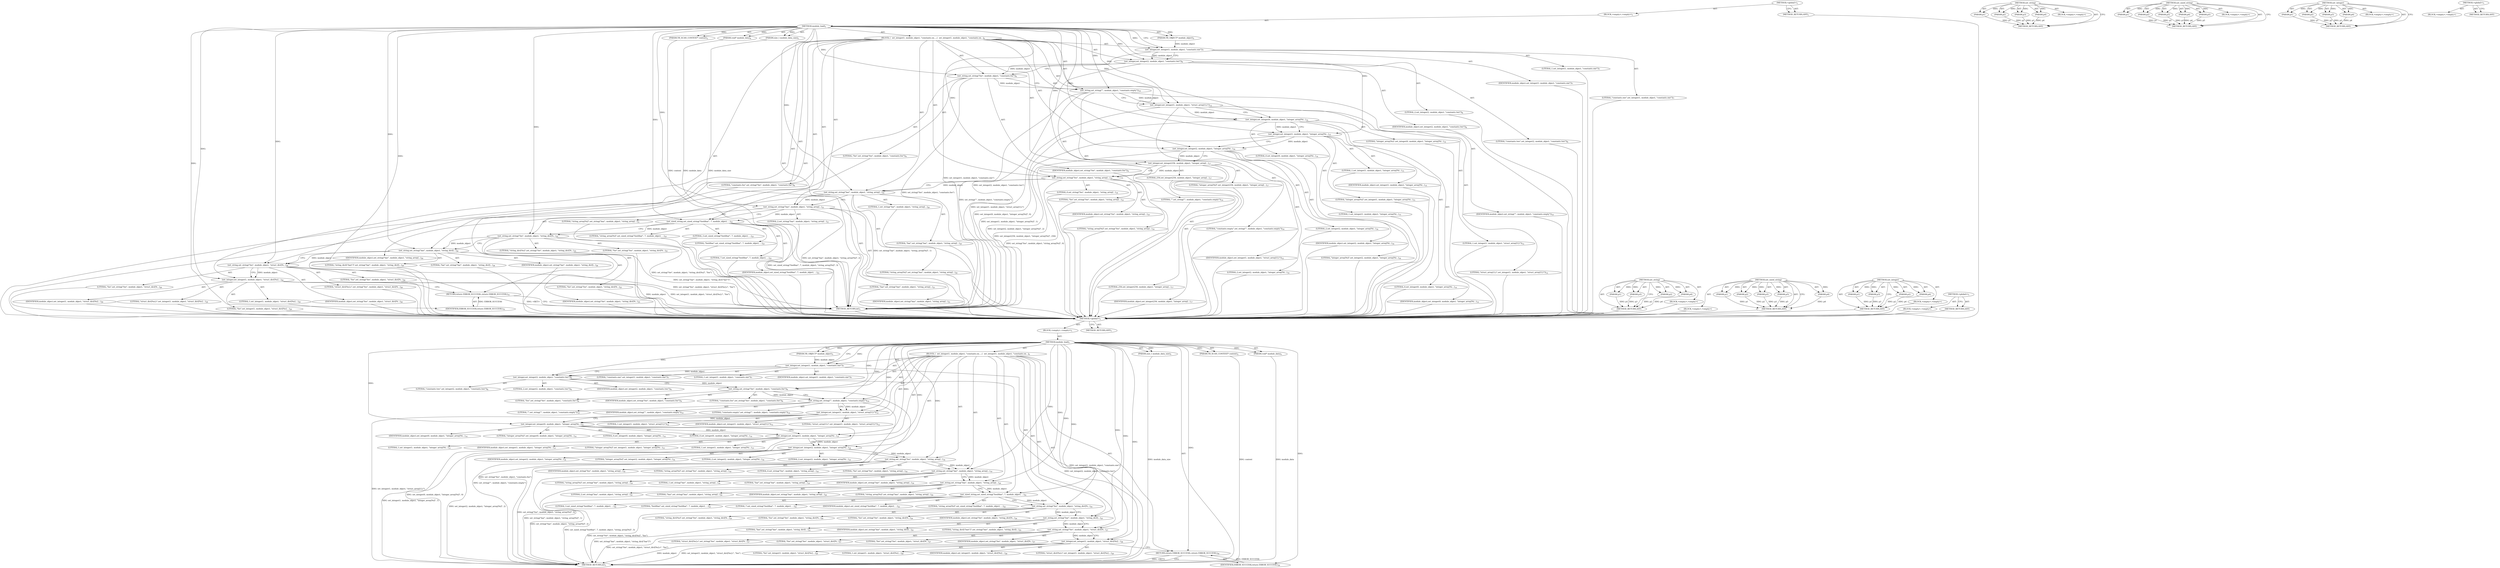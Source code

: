 digraph "&lt;global&gt;" {
vulnerable_6 [label=<(METHOD,&lt;global&gt;)<SUB>1</SUB>>];
vulnerable_7 [label=<(BLOCK,&lt;empty&gt;,&lt;empty&gt;)<SUB>1</SUB>>];
vulnerable_8 [label=<(METHOD,module_load)<SUB>1</SUB>>];
vulnerable_9 [label=<(PARAM,YR_SCAN_CONTEXT* context)<SUB>2</SUB>>];
vulnerable_10 [label=<(PARAM,YR_OBJECT* module_object)<SUB>3</SUB>>];
vulnerable_11 [label=<(PARAM,void* module_data)<SUB>4</SUB>>];
vulnerable_12 [label=<(PARAM,size_t module_data_size)<SUB>5</SUB>>];
vulnerable_13 [label=<(BLOCK,{
  set_integer(1, module_object, &quot;constants.on...,{
  set_integer(1, module_object, &quot;constants.on...)<SUB>6</SUB>>];
vulnerable_14 [label=<(set_integer,set_integer(1, module_object, &quot;constants.one&quot;))<SUB>7</SUB>>];
vulnerable_15 [label=<(LITERAL,1,set_integer(1, module_object, &quot;constants.one&quot;))<SUB>7</SUB>>];
vulnerable_16 [label=<(IDENTIFIER,module_object,set_integer(1, module_object, &quot;constants.one&quot;))<SUB>7</SUB>>];
vulnerable_17 [label=<(LITERAL,&quot;constants.one&quot;,set_integer(1, module_object, &quot;constants.one&quot;))<SUB>7</SUB>>];
vulnerable_18 [label=<(set_integer,set_integer(2, module_object, &quot;constants.two&quot;))<SUB>8</SUB>>];
vulnerable_19 [label=<(LITERAL,2,set_integer(2, module_object, &quot;constants.two&quot;))<SUB>8</SUB>>];
vulnerable_20 [label=<(IDENTIFIER,module_object,set_integer(2, module_object, &quot;constants.two&quot;))<SUB>8</SUB>>];
vulnerable_21 [label=<(LITERAL,&quot;constants.two&quot;,set_integer(2, module_object, &quot;constants.two&quot;))<SUB>8</SUB>>];
vulnerable_22 [label=<(set_string,set_string(&quot;foo&quot;, module_object, &quot;constants.foo&quot;))<SUB>9</SUB>>];
vulnerable_23 [label=<(LITERAL,&quot;foo&quot;,set_string(&quot;foo&quot;, module_object, &quot;constants.foo&quot;))<SUB>9</SUB>>];
vulnerable_24 [label=<(IDENTIFIER,module_object,set_string(&quot;foo&quot;, module_object, &quot;constants.foo&quot;))<SUB>9</SUB>>];
vulnerable_25 [label=<(LITERAL,&quot;constants.foo&quot;,set_string(&quot;foo&quot;, module_object, &quot;constants.foo&quot;))<SUB>9</SUB>>];
vulnerable_26 [label=<(set_string,set_string(&quot;&quot;, module_object, &quot;constants.empty&quot;))<SUB>10</SUB>>];
vulnerable_27 [label=<(LITERAL,&quot;&quot;,set_string(&quot;&quot;, module_object, &quot;constants.empty&quot;))<SUB>10</SUB>>];
vulnerable_28 [label=<(IDENTIFIER,module_object,set_string(&quot;&quot;, module_object, &quot;constants.empty&quot;))<SUB>10</SUB>>];
vulnerable_29 [label=<(LITERAL,&quot;constants.empty&quot;,set_string(&quot;&quot;, module_object, &quot;constants.empty&quot;))<SUB>10</SUB>>];
vulnerable_30 [label=<(set_integer,set_integer(1, module_object, &quot;struct_array[1].i&quot;))<SUB>12</SUB>>];
vulnerable_31 [label=<(LITERAL,1,set_integer(1, module_object, &quot;struct_array[1].i&quot;))<SUB>12</SUB>>];
vulnerable_32 [label=<(IDENTIFIER,module_object,set_integer(1, module_object, &quot;struct_array[1].i&quot;))<SUB>12</SUB>>];
vulnerable_33 [label=<(LITERAL,&quot;struct_array[1].i&quot;,set_integer(1, module_object, &quot;struct_array[1].i&quot;))<SUB>12</SUB>>];
vulnerable_34 [label=<(set_integer,set_integer(0, module_object, &quot;integer_array[%i...)<SUB>14</SUB>>];
vulnerable_35 [label=<(LITERAL,0,set_integer(0, module_object, &quot;integer_array[%i...)<SUB>14</SUB>>];
vulnerable_36 [label=<(IDENTIFIER,module_object,set_integer(0, module_object, &quot;integer_array[%i...)<SUB>14</SUB>>];
vulnerable_37 [label=<(LITERAL,&quot;integer_array[%i]&quot;,set_integer(0, module_object, &quot;integer_array[%i...)<SUB>14</SUB>>];
vulnerable_38 [label=<(LITERAL,0,set_integer(0, module_object, &quot;integer_array[%i...)<SUB>14</SUB>>];
vulnerable_39 [label=<(set_integer,set_integer(1, module_object, &quot;integer_array[%i...)<SUB>15</SUB>>];
vulnerable_40 [label=<(LITERAL,1,set_integer(1, module_object, &quot;integer_array[%i...)<SUB>15</SUB>>];
vulnerable_41 [label=<(IDENTIFIER,module_object,set_integer(1, module_object, &quot;integer_array[%i...)<SUB>15</SUB>>];
vulnerable_42 [label=<(LITERAL,&quot;integer_array[%i]&quot;,set_integer(1, module_object, &quot;integer_array[%i...)<SUB>15</SUB>>];
vulnerable_43 [label=<(LITERAL,1,set_integer(1, module_object, &quot;integer_array[%i...)<SUB>15</SUB>>];
vulnerable_44 [label=<(set_integer,set_integer(2, module_object, &quot;integer_array[%i...)<SUB>16</SUB>>];
vulnerable_45 [label=<(LITERAL,2,set_integer(2, module_object, &quot;integer_array[%i...)<SUB>16</SUB>>];
vulnerable_46 [label=<(IDENTIFIER,module_object,set_integer(2, module_object, &quot;integer_array[%i...)<SUB>16</SUB>>];
vulnerable_47 [label=<(LITERAL,&quot;integer_array[%i]&quot;,set_integer(2, module_object, &quot;integer_array[%i...)<SUB>16</SUB>>];
vulnerable_48 [label=<(LITERAL,2,set_integer(2, module_object, &quot;integer_array[%i...)<SUB>16</SUB>>];
vulnerable_49 [label=<(set_string,set_string(&quot;foo&quot;, module_object, &quot;string_array[...)<SUB>18</SUB>>];
vulnerable_50 [label=<(LITERAL,&quot;foo&quot;,set_string(&quot;foo&quot;, module_object, &quot;string_array[...)<SUB>18</SUB>>];
vulnerable_51 [label=<(IDENTIFIER,module_object,set_string(&quot;foo&quot;, module_object, &quot;string_array[...)<SUB>18</SUB>>];
vulnerable_52 [label=<(LITERAL,&quot;string_array[%i]&quot;,set_string(&quot;foo&quot;, module_object, &quot;string_array[...)<SUB>18</SUB>>];
vulnerable_53 [label=<(LITERAL,0,set_string(&quot;foo&quot;, module_object, &quot;string_array[...)<SUB>18</SUB>>];
vulnerable_54 [label=<(set_string,set_string(&quot;bar&quot;, module_object, &quot;string_array[...)<SUB>19</SUB>>];
vulnerable_55 [label=<(LITERAL,&quot;bar&quot;,set_string(&quot;bar&quot;, module_object, &quot;string_array[...)<SUB>19</SUB>>];
vulnerable_56 [label=<(IDENTIFIER,module_object,set_string(&quot;bar&quot;, module_object, &quot;string_array[...)<SUB>19</SUB>>];
vulnerable_57 [label=<(LITERAL,&quot;string_array[%i]&quot;,set_string(&quot;bar&quot;, module_object, &quot;string_array[...)<SUB>19</SUB>>];
vulnerable_58 [label=<(LITERAL,1,set_string(&quot;bar&quot;, module_object, &quot;string_array[...)<SUB>19</SUB>>];
vulnerable_59 [label=<(set_string,set_string(&quot;baz&quot;, module_object, &quot;string_array[...)<SUB>20</SUB>>];
vulnerable_60 [label=<(LITERAL,&quot;baz&quot;,set_string(&quot;baz&quot;, module_object, &quot;string_array[...)<SUB>20</SUB>>];
vulnerable_61 [label=<(IDENTIFIER,module_object,set_string(&quot;baz&quot;, module_object, &quot;string_array[...)<SUB>20</SUB>>];
vulnerable_62 [label=<(LITERAL,&quot;string_array[%i]&quot;,set_string(&quot;baz&quot;, module_object, &quot;string_array[...)<SUB>20</SUB>>];
vulnerable_63 [label=<(LITERAL,2,set_string(&quot;baz&quot;, module_object, &quot;string_array[...)<SUB>20</SUB>>];
vulnerable_64 [label=<(set_sized_string,set_sized_string(&quot;foo\0bar&quot;, 7, module_object, ...)<SUB>22</SUB>>];
vulnerable_65 [label=<(LITERAL,&quot;foo\0bar&quot;,set_sized_string(&quot;foo\0bar&quot;, 7, module_object, ...)<SUB>22</SUB>>];
vulnerable_66 [label=<(LITERAL,7,set_sized_string(&quot;foo\0bar&quot;, 7, module_object, ...)<SUB>22</SUB>>];
vulnerable_67 [label=<(IDENTIFIER,module_object,set_sized_string(&quot;foo\0bar&quot;, 7, module_object, ...)<SUB>22</SUB>>];
vulnerable_68 [label=<(LITERAL,&quot;string_array[%i]&quot;,set_sized_string(&quot;foo\0bar&quot;, 7, module_object, ...)<SUB>22</SUB>>];
vulnerable_69 [label=<(LITERAL,3,set_sized_string(&quot;foo\0bar&quot;, 7, module_object, ...)<SUB>22</SUB>>];
vulnerable_70 [label=<(set_string,set_string(&quot;foo&quot;, module_object, &quot;string_dict[%...)<SUB>24</SUB>>];
vulnerable_71 [label=<(LITERAL,&quot;foo&quot;,set_string(&quot;foo&quot;, module_object, &quot;string_dict[%...)<SUB>24</SUB>>];
vulnerable_72 [label=<(IDENTIFIER,module_object,set_string(&quot;foo&quot;, module_object, &quot;string_dict[%...)<SUB>24</SUB>>];
vulnerable_73 [label=<(LITERAL,&quot;string_dict[%s]&quot;,set_string(&quot;foo&quot;, module_object, &quot;string_dict[%...)<SUB>24</SUB>>];
vulnerable_74 [label=<(LITERAL,&quot;foo&quot;,set_string(&quot;foo&quot;, module_object, &quot;string_dict[%...)<SUB>24</SUB>>];
vulnerable_75 [label=<(set_string,set_string(&quot;bar&quot;, module_object, &quot;string_dict[\...)<SUB>25</SUB>>];
vulnerable_76 [label=<(LITERAL,&quot;bar&quot;,set_string(&quot;bar&quot;, module_object, &quot;string_dict[\...)<SUB>25</SUB>>];
vulnerable_77 [label=<(IDENTIFIER,module_object,set_string(&quot;bar&quot;, module_object, &quot;string_dict[\...)<SUB>25</SUB>>];
vulnerable_78 [label=<(LITERAL,&quot;string_dict[\&quot;bar\&quot;]&quot;,set_string(&quot;bar&quot;, module_object, &quot;string_dict[\...)<SUB>25</SUB>>];
vulnerable_79 [label=<(set_string,set_string(&quot;foo&quot;, module_object, &quot;struct_dict[%...)<SUB>27</SUB>>];
vulnerable_80 [label=<(LITERAL,&quot;foo&quot;,set_string(&quot;foo&quot;, module_object, &quot;struct_dict[%...)<SUB>27</SUB>>];
vulnerable_81 [label=<(IDENTIFIER,module_object,set_string(&quot;foo&quot;, module_object, &quot;struct_dict[%...)<SUB>27</SUB>>];
vulnerable_82 [label=<(LITERAL,&quot;struct_dict[%s].s&quot;,set_string(&quot;foo&quot;, module_object, &quot;struct_dict[%...)<SUB>27</SUB>>];
vulnerable_83 [label=<(LITERAL,&quot;foo&quot;,set_string(&quot;foo&quot;, module_object, &quot;struct_dict[%...)<SUB>27</SUB>>];
vulnerable_84 [label=<(set_integer,set_integer(1, module_object, &quot;struct_dict[%s]....)<SUB>28</SUB>>];
vulnerable_85 [label=<(LITERAL,1,set_integer(1, module_object, &quot;struct_dict[%s]....)<SUB>28</SUB>>];
vulnerable_86 [label=<(IDENTIFIER,module_object,set_integer(1, module_object, &quot;struct_dict[%s]....)<SUB>28</SUB>>];
vulnerable_87 [label=<(LITERAL,&quot;struct_dict[%s].i&quot;,set_integer(1, module_object, &quot;struct_dict[%s]....)<SUB>28</SUB>>];
vulnerable_88 [label=<(LITERAL,&quot;foo&quot;,set_integer(1, module_object, &quot;struct_dict[%s]....)<SUB>28</SUB>>];
vulnerable_89 [label=<(RETURN,return ERROR_SUCCESS;,return ERROR_SUCCESS;)<SUB>30</SUB>>];
vulnerable_90 [label=<(IDENTIFIER,ERROR_SUCCESS,return ERROR_SUCCESS;)<SUB>30</SUB>>];
vulnerable_91 [label=<(METHOD_RETURN,int)<SUB>1</SUB>>];
vulnerable_93 [label=<(METHOD_RETURN,ANY)<SUB>1</SUB>>];
vulnerable_139 [label=<(METHOD,set_string)>];
vulnerable_140 [label=<(PARAM,p1)>];
vulnerable_141 [label=<(PARAM,p2)>];
vulnerable_142 [label=<(PARAM,p3)>];
vulnerable_143 [label=<(PARAM,p4)>];
vulnerable_144 [label=<(BLOCK,&lt;empty&gt;,&lt;empty&gt;)>];
vulnerable_145 [label=<(METHOD_RETURN,ANY)>];
vulnerable_146 [label=<(METHOD,set_sized_string)>];
vulnerable_147 [label=<(PARAM,p1)>];
vulnerable_148 [label=<(PARAM,p2)>];
vulnerable_149 [label=<(PARAM,p3)>];
vulnerable_150 [label=<(PARAM,p4)>];
vulnerable_151 [label=<(PARAM,p5)>];
vulnerable_152 [label=<(BLOCK,&lt;empty&gt;,&lt;empty&gt;)>];
vulnerable_153 [label=<(METHOD_RETURN,ANY)>];
vulnerable_132 [label=<(METHOD,set_integer)>];
vulnerable_133 [label=<(PARAM,p1)>];
vulnerable_134 [label=<(PARAM,p2)>];
vulnerable_135 [label=<(PARAM,p3)>];
vulnerable_136 [label=<(PARAM,p4)>];
vulnerable_137 [label=<(BLOCK,&lt;empty&gt;,&lt;empty&gt;)>];
vulnerable_138 [label=<(METHOD_RETURN,ANY)>];
vulnerable_126 [label=<(METHOD,&lt;global&gt;)<SUB>1</SUB>>];
vulnerable_127 [label=<(BLOCK,&lt;empty&gt;,&lt;empty&gt;)>];
vulnerable_128 [label=<(METHOD_RETURN,ANY)>];
fixed_6 [label=<(METHOD,&lt;global&gt;)<SUB>1</SUB>>];
fixed_7 [label=<(BLOCK,&lt;empty&gt;,&lt;empty&gt;)<SUB>1</SUB>>];
fixed_8 [label=<(METHOD,module_load)<SUB>1</SUB>>];
fixed_9 [label=<(PARAM,YR_SCAN_CONTEXT* context)<SUB>2</SUB>>];
fixed_10 [label=<(PARAM,YR_OBJECT* module_object)<SUB>3</SUB>>];
fixed_11 [label=<(PARAM,void* module_data)<SUB>4</SUB>>];
fixed_12 [label=<(PARAM,size_t module_data_size)<SUB>5</SUB>>];
fixed_13 [label=<(BLOCK,{
  set_integer(1, module_object, &quot;constants.on...,{
  set_integer(1, module_object, &quot;constants.on...)<SUB>6</SUB>>];
fixed_14 [label=<(set_integer,set_integer(1, module_object, &quot;constants.one&quot;))<SUB>7</SUB>>];
fixed_15 [label=<(LITERAL,1,set_integer(1, module_object, &quot;constants.one&quot;))<SUB>7</SUB>>];
fixed_16 [label=<(IDENTIFIER,module_object,set_integer(1, module_object, &quot;constants.one&quot;))<SUB>7</SUB>>];
fixed_17 [label=<(LITERAL,&quot;constants.one&quot;,set_integer(1, module_object, &quot;constants.one&quot;))<SUB>7</SUB>>];
fixed_18 [label=<(set_integer,set_integer(2, module_object, &quot;constants.two&quot;))<SUB>8</SUB>>];
fixed_19 [label=<(LITERAL,2,set_integer(2, module_object, &quot;constants.two&quot;))<SUB>8</SUB>>];
fixed_20 [label=<(IDENTIFIER,module_object,set_integer(2, module_object, &quot;constants.two&quot;))<SUB>8</SUB>>];
fixed_21 [label=<(LITERAL,&quot;constants.two&quot;,set_integer(2, module_object, &quot;constants.two&quot;))<SUB>8</SUB>>];
fixed_22 [label=<(set_string,set_string(&quot;foo&quot;, module_object, &quot;constants.foo&quot;))<SUB>9</SUB>>];
fixed_23 [label=<(LITERAL,&quot;foo&quot;,set_string(&quot;foo&quot;, module_object, &quot;constants.foo&quot;))<SUB>9</SUB>>];
fixed_24 [label=<(IDENTIFIER,module_object,set_string(&quot;foo&quot;, module_object, &quot;constants.foo&quot;))<SUB>9</SUB>>];
fixed_25 [label=<(LITERAL,&quot;constants.foo&quot;,set_string(&quot;foo&quot;, module_object, &quot;constants.foo&quot;))<SUB>9</SUB>>];
fixed_26 [label=<(set_string,set_string(&quot;&quot;, module_object, &quot;constants.empty&quot;))<SUB>10</SUB>>];
fixed_27 [label=<(LITERAL,&quot;&quot;,set_string(&quot;&quot;, module_object, &quot;constants.empty&quot;))<SUB>10</SUB>>];
fixed_28 [label=<(IDENTIFIER,module_object,set_string(&quot;&quot;, module_object, &quot;constants.empty&quot;))<SUB>10</SUB>>];
fixed_29 [label=<(LITERAL,&quot;constants.empty&quot;,set_string(&quot;&quot;, module_object, &quot;constants.empty&quot;))<SUB>10</SUB>>];
fixed_30 [label=<(set_integer,set_integer(1, module_object, &quot;struct_array[1].i&quot;))<SUB>12</SUB>>];
fixed_31 [label=<(LITERAL,1,set_integer(1, module_object, &quot;struct_array[1].i&quot;))<SUB>12</SUB>>];
fixed_32 [label=<(IDENTIFIER,module_object,set_integer(1, module_object, &quot;struct_array[1].i&quot;))<SUB>12</SUB>>];
fixed_33 [label=<(LITERAL,&quot;struct_array[1].i&quot;,set_integer(1, module_object, &quot;struct_array[1].i&quot;))<SUB>12</SUB>>];
fixed_34 [label=<(set_integer,set_integer(0, module_object, &quot;integer_array[%i...)<SUB>14</SUB>>];
fixed_35 [label=<(LITERAL,0,set_integer(0, module_object, &quot;integer_array[%i...)<SUB>14</SUB>>];
fixed_36 [label=<(IDENTIFIER,module_object,set_integer(0, module_object, &quot;integer_array[%i...)<SUB>14</SUB>>];
fixed_37 [label=<(LITERAL,&quot;integer_array[%i]&quot;,set_integer(0, module_object, &quot;integer_array[%i...)<SUB>14</SUB>>];
fixed_38 [label=<(LITERAL,0,set_integer(0, module_object, &quot;integer_array[%i...)<SUB>14</SUB>>];
fixed_39 [label=<(set_integer,set_integer(1, module_object, &quot;integer_array[%i...)<SUB>15</SUB>>];
fixed_40 [label=<(LITERAL,1,set_integer(1, module_object, &quot;integer_array[%i...)<SUB>15</SUB>>];
fixed_41 [label=<(IDENTIFIER,module_object,set_integer(1, module_object, &quot;integer_array[%i...)<SUB>15</SUB>>];
fixed_42 [label=<(LITERAL,&quot;integer_array[%i]&quot;,set_integer(1, module_object, &quot;integer_array[%i...)<SUB>15</SUB>>];
fixed_43 [label=<(LITERAL,1,set_integer(1, module_object, &quot;integer_array[%i...)<SUB>15</SUB>>];
fixed_44 [label=<(set_integer,set_integer(2, module_object, &quot;integer_array[%i...)<SUB>16</SUB>>];
fixed_45 [label=<(LITERAL,2,set_integer(2, module_object, &quot;integer_array[%i...)<SUB>16</SUB>>];
fixed_46 [label=<(IDENTIFIER,module_object,set_integer(2, module_object, &quot;integer_array[%i...)<SUB>16</SUB>>];
fixed_47 [label=<(LITERAL,&quot;integer_array[%i]&quot;,set_integer(2, module_object, &quot;integer_array[%i...)<SUB>16</SUB>>];
fixed_48 [label=<(LITERAL,2,set_integer(2, module_object, &quot;integer_array[%i...)<SUB>16</SUB>>];
fixed_49 [label=<(set_integer,set_integer(256, module_object, &quot;integer_array[...)<SUB>17</SUB>>];
fixed_50 [label=<(LITERAL,256,set_integer(256, module_object, &quot;integer_array[...)<SUB>17</SUB>>];
fixed_51 [label=<(IDENTIFIER,module_object,set_integer(256, module_object, &quot;integer_array[...)<SUB>17</SUB>>];
fixed_52 [label=<(LITERAL,&quot;integer_array[%i]&quot;,set_integer(256, module_object, &quot;integer_array[...)<SUB>17</SUB>>];
fixed_53 [label=<(LITERAL,256,set_integer(256, module_object, &quot;integer_array[...)<SUB>17</SUB>>];
fixed_54 [label=<(set_string,set_string(&quot;foo&quot;, module_object, &quot;string_array[...)<SUB>19</SUB>>];
fixed_55 [label=<(LITERAL,&quot;foo&quot;,set_string(&quot;foo&quot;, module_object, &quot;string_array[...)<SUB>19</SUB>>];
fixed_56 [label=<(IDENTIFIER,module_object,set_string(&quot;foo&quot;, module_object, &quot;string_array[...)<SUB>19</SUB>>];
fixed_57 [label=<(LITERAL,&quot;string_array[%i]&quot;,set_string(&quot;foo&quot;, module_object, &quot;string_array[...)<SUB>19</SUB>>];
fixed_58 [label=<(LITERAL,0,set_string(&quot;foo&quot;, module_object, &quot;string_array[...)<SUB>19</SUB>>];
fixed_59 [label=<(set_string,set_string(&quot;bar&quot;, module_object, &quot;string_array[...)<SUB>20</SUB>>];
fixed_60 [label=<(LITERAL,&quot;bar&quot;,set_string(&quot;bar&quot;, module_object, &quot;string_array[...)<SUB>20</SUB>>];
fixed_61 [label=<(IDENTIFIER,module_object,set_string(&quot;bar&quot;, module_object, &quot;string_array[...)<SUB>20</SUB>>];
fixed_62 [label=<(LITERAL,&quot;string_array[%i]&quot;,set_string(&quot;bar&quot;, module_object, &quot;string_array[...)<SUB>20</SUB>>];
fixed_63 [label=<(LITERAL,1,set_string(&quot;bar&quot;, module_object, &quot;string_array[...)<SUB>20</SUB>>];
fixed_64 [label=<(set_string,set_string(&quot;baz&quot;, module_object, &quot;string_array[...)<SUB>21</SUB>>];
fixed_65 [label=<(LITERAL,&quot;baz&quot;,set_string(&quot;baz&quot;, module_object, &quot;string_array[...)<SUB>21</SUB>>];
fixed_66 [label=<(IDENTIFIER,module_object,set_string(&quot;baz&quot;, module_object, &quot;string_array[...)<SUB>21</SUB>>];
fixed_67 [label=<(LITERAL,&quot;string_array[%i]&quot;,set_string(&quot;baz&quot;, module_object, &quot;string_array[...)<SUB>21</SUB>>];
fixed_68 [label=<(LITERAL,2,set_string(&quot;baz&quot;, module_object, &quot;string_array[...)<SUB>21</SUB>>];
fixed_69 [label=<(set_sized_string,set_sized_string(&quot;foo\0bar&quot;, 7, module_object, ...)<SUB>23</SUB>>];
fixed_70 [label=<(LITERAL,&quot;foo\0bar&quot;,set_sized_string(&quot;foo\0bar&quot;, 7, module_object, ...)<SUB>23</SUB>>];
fixed_71 [label=<(LITERAL,7,set_sized_string(&quot;foo\0bar&quot;, 7, module_object, ...)<SUB>23</SUB>>];
fixed_72 [label=<(IDENTIFIER,module_object,set_sized_string(&quot;foo\0bar&quot;, 7, module_object, ...)<SUB>23</SUB>>];
fixed_73 [label=<(LITERAL,&quot;string_array[%i]&quot;,set_sized_string(&quot;foo\0bar&quot;, 7, module_object, ...)<SUB>23</SUB>>];
fixed_74 [label=<(LITERAL,3,set_sized_string(&quot;foo\0bar&quot;, 7, module_object, ...)<SUB>23</SUB>>];
fixed_75 [label=<(set_string,set_string(&quot;foo&quot;, module_object, &quot;string_dict[%...)<SUB>25</SUB>>];
fixed_76 [label=<(LITERAL,&quot;foo&quot;,set_string(&quot;foo&quot;, module_object, &quot;string_dict[%...)<SUB>25</SUB>>];
fixed_77 [label=<(IDENTIFIER,module_object,set_string(&quot;foo&quot;, module_object, &quot;string_dict[%...)<SUB>25</SUB>>];
fixed_78 [label=<(LITERAL,&quot;string_dict[%s]&quot;,set_string(&quot;foo&quot;, module_object, &quot;string_dict[%...)<SUB>25</SUB>>];
fixed_79 [label=<(LITERAL,&quot;foo&quot;,set_string(&quot;foo&quot;, module_object, &quot;string_dict[%...)<SUB>25</SUB>>];
fixed_80 [label=<(set_string,set_string(&quot;bar&quot;, module_object, &quot;string_dict[\...)<SUB>26</SUB>>];
fixed_81 [label=<(LITERAL,&quot;bar&quot;,set_string(&quot;bar&quot;, module_object, &quot;string_dict[\...)<SUB>26</SUB>>];
fixed_82 [label=<(IDENTIFIER,module_object,set_string(&quot;bar&quot;, module_object, &quot;string_dict[\...)<SUB>26</SUB>>];
fixed_83 [label=<(LITERAL,&quot;string_dict[\&quot;bar\&quot;]&quot;,set_string(&quot;bar&quot;, module_object, &quot;string_dict[\...)<SUB>26</SUB>>];
fixed_84 [label=<(set_string,set_string(&quot;foo&quot;, module_object, &quot;struct_dict[%...)<SUB>28</SUB>>];
fixed_85 [label=<(LITERAL,&quot;foo&quot;,set_string(&quot;foo&quot;, module_object, &quot;struct_dict[%...)<SUB>28</SUB>>];
fixed_86 [label=<(IDENTIFIER,module_object,set_string(&quot;foo&quot;, module_object, &quot;struct_dict[%...)<SUB>28</SUB>>];
fixed_87 [label=<(LITERAL,&quot;struct_dict[%s].s&quot;,set_string(&quot;foo&quot;, module_object, &quot;struct_dict[%...)<SUB>28</SUB>>];
fixed_88 [label=<(LITERAL,&quot;foo&quot;,set_string(&quot;foo&quot;, module_object, &quot;struct_dict[%...)<SUB>28</SUB>>];
fixed_89 [label=<(set_integer,set_integer(1, module_object, &quot;struct_dict[%s]....)<SUB>29</SUB>>];
fixed_90 [label=<(LITERAL,1,set_integer(1, module_object, &quot;struct_dict[%s]....)<SUB>29</SUB>>];
fixed_91 [label=<(IDENTIFIER,module_object,set_integer(1, module_object, &quot;struct_dict[%s]....)<SUB>29</SUB>>];
fixed_92 [label=<(LITERAL,&quot;struct_dict[%s].i&quot;,set_integer(1, module_object, &quot;struct_dict[%s]....)<SUB>29</SUB>>];
fixed_93 [label=<(LITERAL,&quot;foo&quot;,set_integer(1, module_object, &quot;struct_dict[%s]....)<SUB>29</SUB>>];
fixed_94 [label=<(RETURN,return ERROR_SUCCESS;,return ERROR_SUCCESS;)<SUB>31</SUB>>];
fixed_95 [label=<(IDENTIFIER,ERROR_SUCCESS,return ERROR_SUCCESS;)<SUB>31</SUB>>];
fixed_96 [label=<(METHOD_RETURN,int)<SUB>1</SUB>>];
fixed_98 [label=<(METHOD_RETURN,ANY)<SUB>1</SUB>>];
fixed_144 [label=<(METHOD,set_string)>];
fixed_145 [label=<(PARAM,p1)>];
fixed_146 [label=<(PARAM,p2)>];
fixed_147 [label=<(PARAM,p3)>];
fixed_148 [label=<(PARAM,p4)>];
fixed_149 [label=<(BLOCK,&lt;empty&gt;,&lt;empty&gt;)>];
fixed_150 [label=<(METHOD_RETURN,ANY)>];
fixed_151 [label=<(METHOD,set_sized_string)>];
fixed_152 [label=<(PARAM,p1)>];
fixed_153 [label=<(PARAM,p2)>];
fixed_154 [label=<(PARAM,p3)>];
fixed_155 [label=<(PARAM,p4)>];
fixed_156 [label=<(PARAM,p5)>];
fixed_157 [label=<(BLOCK,&lt;empty&gt;,&lt;empty&gt;)>];
fixed_158 [label=<(METHOD_RETURN,ANY)>];
fixed_137 [label=<(METHOD,set_integer)>];
fixed_138 [label=<(PARAM,p1)>];
fixed_139 [label=<(PARAM,p2)>];
fixed_140 [label=<(PARAM,p3)>];
fixed_141 [label=<(PARAM,p4)>];
fixed_142 [label=<(BLOCK,&lt;empty&gt;,&lt;empty&gt;)>];
fixed_143 [label=<(METHOD_RETURN,ANY)>];
fixed_131 [label=<(METHOD,&lt;global&gt;)<SUB>1</SUB>>];
fixed_132 [label=<(BLOCK,&lt;empty&gt;,&lt;empty&gt;)>];
fixed_133 [label=<(METHOD_RETURN,ANY)>];
vulnerable_6 -> vulnerable_7  [key=0, label="AST: "];
vulnerable_6 -> vulnerable_93  [key=0, label="AST: "];
vulnerable_6 -> vulnerable_93  [key=1, label="CFG: "];
vulnerable_7 -> vulnerable_8  [key=0, label="AST: "];
vulnerable_8 -> vulnerable_9  [key=0, label="AST: "];
vulnerable_8 -> vulnerable_9  [key=1, label="DDG: "];
vulnerable_8 -> vulnerable_10  [key=0, label="AST: "];
vulnerable_8 -> vulnerable_10  [key=1, label="DDG: "];
vulnerable_8 -> vulnerable_11  [key=0, label="AST: "];
vulnerable_8 -> vulnerable_11  [key=1, label="DDG: "];
vulnerable_8 -> vulnerable_12  [key=0, label="AST: "];
vulnerable_8 -> vulnerable_12  [key=1, label="DDG: "];
vulnerable_8 -> vulnerable_13  [key=0, label="AST: "];
vulnerable_8 -> vulnerable_91  [key=0, label="AST: "];
vulnerable_8 -> vulnerable_14  [key=0, label="CFG: "];
vulnerable_8 -> vulnerable_14  [key=1, label="DDG: "];
vulnerable_8 -> vulnerable_89  [key=0, label="DDG: "];
vulnerable_8 -> vulnerable_18  [key=0, label="DDG: "];
vulnerable_8 -> vulnerable_22  [key=0, label="DDG: "];
vulnerable_8 -> vulnerable_26  [key=0, label="DDG: "];
vulnerable_8 -> vulnerable_30  [key=0, label="DDG: "];
vulnerable_8 -> vulnerable_34  [key=0, label="DDG: "];
vulnerable_8 -> vulnerable_39  [key=0, label="DDG: "];
vulnerable_8 -> vulnerable_44  [key=0, label="DDG: "];
vulnerable_8 -> vulnerable_49  [key=0, label="DDG: "];
vulnerable_8 -> vulnerable_54  [key=0, label="DDG: "];
vulnerable_8 -> vulnerable_59  [key=0, label="DDG: "];
vulnerable_8 -> vulnerable_64  [key=0, label="DDG: "];
vulnerable_8 -> vulnerable_70  [key=0, label="DDG: "];
vulnerable_8 -> vulnerable_75  [key=0, label="DDG: "];
vulnerable_8 -> vulnerable_79  [key=0, label="DDG: "];
vulnerable_8 -> vulnerable_84  [key=0, label="DDG: "];
vulnerable_8 -> vulnerable_90  [key=0, label="DDG: "];
vulnerable_9 -> vulnerable_91  [key=0, label="DDG: context"];
vulnerable_10 -> vulnerable_14  [key=0, label="DDG: module_object"];
vulnerable_11 -> vulnerable_91  [key=0, label="DDG: module_data"];
vulnerable_12 -> vulnerable_91  [key=0, label="DDG: module_data_size"];
vulnerable_13 -> vulnerable_14  [key=0, label="AST: "];
vulnerable_13 -> vulnerable_18  [key=0, label="AST: "];
vulnerable_13 -> vulnerable_22  [key=0, label="AST: "];
vulnerable_13 -> vulnerable_26  [key=0, label="AST: "];
vulnerable_13 -> vulnerable_30  [key=0, label="AST: "];
vulnerable_13 -> vulnerable_34  [key=0, label="AST: "];
vulnerable_13 -> vulnerable_39  [key=0, label="AST: "];
vulnerable_13 -> vulnerable_44  [key=0, label="AST: "];
vulnerable_13 -> vulnerable_49  [key=0, label="AST: "];
vulnerable_13 -> vulnerable_54  [key=0, label="AST: "];
vulnerable_13 -> vulnerable_59  [key=0, label="AST: "];
vulnerable_13 -> vulnerable_64  [key=0, label="AST: "];
vulnerable_13 -> vulnerable_70  [key=0, label="AST: "];
vulnerable_13 -> vulnerable_75  [key=0, label="AST: "];
vulnerable_13 -> vulnerable_79  [key=0, label="AST: "];
vulnerable_13 -> vulnerable_84  [key=0, label="AST: "];
vulnerable_13 -> vulnerable_89  [key=0, label="AST: "];
vulnerable_14 -> vulnerable_15  [key=0, label="AST: "];
vulnerable_14 -> vulnerable_16  [key=0, label="AST: "];
vulnerable_14 -> vulnerable_17  [key=0, label="AST: "];
vulnerable_14 -> vulnerable_18  [key=0, label="CFG: "];
vulnerable_14 -> vulnerable_18  [key=1, label="DDG: module_object"];
vulnerable_14 -> vulnerable_91  [key=0, label="DDG: set_integer(1, module_object, &quot;constants.one&quot;)"];
vulnerable_18 -> vulnerable_19  [key=0, label="AST: "];
vulnerable_18 -> vulnerable_20  [key=0, label="AST: "];
vulnerable_18 -> vulnerable_21  [key=0, label="AST: "];
vulnerable_18 -> vulnerable_22  [key=0, label="CFG: "];
vulnerable_18 -> vulnerable_22  [key=1, label="DDG: module_object"];
vulnerable_18 -> vulnerable_91  [key=0, label="DDG: set_integer(2, module_object, &quot;constants.two&quot;)"];
vulnerable_22 -> vulnerable_23  [key=0, label="AST: "];
vulnerable_22 -> vulnerable_24  [key=0, label="AST: "];
vulnerable_22 -> vulnerable_25  [key=0, label="AST: "];
vulnerable_22 -> vulnerable_26  [key=0, label="CFG: "];
vulnerable_22 -> vulnerable_26  [key=1, label="DDG: module_object"];
vulnerable_22 -> vulnerable_91  [key=0, label="DDG: set_string(&quot;foo&quot;, module_object, &quot;constants.foo&quot;)"];
vulnerable_26 -> vulnerable_27  [key=0, label="AST: "];
vulnerable_26 -> vulnerable_28  [key=0, label="AST: "];
vulnerable_26 -> vulnerable_29  [key=0, label="AST: "];
vulnerable_26 -> vulnerable_30  [key=0, label="CFG: "];
vulnerable_26 -> vulnerable_30  [key=1, label="DDG: module_object"];
vulnerable_26 -> vulnerable_91  [key=0, label="DDG: set_string(&quot;&quot;, module_object, &quot;constants.empty&quot;)"];
vulnerable_30 -> vulnerable_31  [key=0, label="AST: "];
vulnerable_30 -> vulnerable_32  [key=0, label="AST: "];
vulnerable_30 -> vulnerable_33  [key=0, label="AST: "];
vulnerable_30 -> vulnerable_34  [key=0, label="CFG: "];
vulnerable_30 -> vulnerable_34  [key=1, label="DDG: module_object"];
vulnerable_30 -> vulnerable_91  [key=0, label="DDG: set_integer(1, module_object, &quot;struct_array[1].i&quot;)"];
vulnerable_34 -> vulnerable_35  [key=0, label="AST: "];
vulnerable_34 -> vulnerable_36  [key=0, label="AST: "];
vulnerable_34 -> vulnerable_37  [key=0, label="AST: "];
vulnerable_34 -> vulnerable_38  [key=0, label="AST: "];
vulnerable_34 -> vulnerable_39  [key=0, label="CFG: "];
vulnerable_34 -> vulnerable_39  [key=1, label="DDG: module_object"];
vulnerable_34 -> vulnerable_91  [key=0, label="DDG: set_integer(0, module_object, &quot;integer_array[%i]&quot;, 0)"];
vulnerable_39 -> vulnerable_40  [key=0, label="AST: "];
vulnerable_39 -> vulnerable_41  [key=0, label="AST: "];
vulnerable_39 -> vulnerable_42  [key=0, label="AST: "];
vulnerable_39 -> vulnerable_43  [key=0, label="AST: "];
vulnerable_39 -> vulnerable_44  [key=0, label="CFG: "];
vulnerable_39 -> vulnerable_44  [key=1, label="DDG: module_object"];
vulnerable_39 -> vulnerable_91  [key=0, label="DDG: set_integer(1, module_object, &quot;integer_array[%i]&quot;, 1)"];
vulnerable_44 -> vulnerable_45  [key=0, label="AST: "];
vulnerable_44 -> vulnerable_46  [key=0, label="AST: "];
vulnerable_44 -> vulnerable_47  [key=0, label="AST: "];
vulnerable_44 -> vulnerable_48  [key=0, label="AST: "];
vulnerable_44 -> vulnerable_49  [key=0, label="CFG: "];
vulnerable_44 -> vulnerable_49  [key=1, label="DDG: module_object"];
vulnerable_44 -> vulnerable_91  [key=0, label="DDG: set_integer(2, module_object, &quot;integer_array[%i]&quot;, 2)"];
vulnerable_49 -> vulnerable_50  [key=0, label="AST: "];
vulnerable_49 -> vulnerable_51  [key=0, label="AST: "];
vulnerable_49 -> vulnerable_52  [key=0, label="AST: "];
vulnerable_49 -> vulnerable_53  [key=0, label="AST: "];
vulnerable_49 -> vulnerable_54  [key=0, label="CFG: "];
vulnerable_49 -> vulnerable_54  [key=1, label="DDG: module_object"];
vulnerable_49 -> vulnerable_91  [key=0, label="DDG: set_string(&quot;foo&quot;, module_object, &quot;string_array[%i]&quot;, 0)"];
vulnerable_54 -> vulnerable_55  [key=0, label="AST: "];
vulnerable_54 -> vulnerable_56  [key=0, label="AST: "];
vulnerable_54 -> vulnerable_57  [key=0, label="AST: "];
vulnerable_54 -> vulnerable_58  [key=0, label="AST: "];
vulnerable_54 -> vulnerable_59  [key=0, label="CFG: "];
vulnerable_54 -> vulnerable_59  [key=1, label="DDG: module_object"];
vulnerable_54 -> vulnerable_91  [key=0, label="DDG: set_string(&quot;bar&quot;, module_object, &quot;string_array[%i]&quot;, 1)"];
vulnerable_59 -> vulnerable_60  [key=0, label="AST: "];
vulnerable_59 -> vulnerable_61  [key=0, label="AST: "];
vulnerable_59 -> vulnerable_62  [key=0, label="AST: "];
vulnerable_59 -> vulnerable_63  [key=0, label="AST: "];
vulnerable_59 -> vulnerable_64  [key=0, label="CFG: "];
vulnerable_59 -> vulnerable_64  [key=1, label="DDG: module_object"];
vulnerable_59 -> vulnerable_91  [key=0, label="DDG: set_string(&quot;baz&quot;, module_object, &quot;string_array[%i]&quot;, 2)"];
vulnerable_64 -> vulnerable_65  [key=0, label="AST: "];
vulnerable_64 -> vulnerable_66  [key=0, label="AST: "];
vulnerable_64 -> vulnerable_67  [key=0, label="AST: "];
vulnerable_64 -> vulnerable_68  [key=0, label="AST: "];
vulnerable_64 -> vulnerable_69  [key=0, label="AST: "];
vulnerable_64 -> vulnerable_70  [key=0, label="CFG: "];
vulnerable_64 -> vulnerable_70  [key=1, label="DDG: module_object"];
vulnerable_64 -> vulnerable_91  [key=0, label="DDG: set_sized_string(&quot;foo\0bar&quot;, 7, module_object, &quot;string_array[%i]&quot;, 3)"];
vulnerable_70 -> vulnerable_71  [key=0, label="AST: "];
vulnerable_70 -> vulnerable_72  [key=0, label="AST: "];
vulnerable_70 -> vulnerable_73  [key=0, label="AST: "];
vulnerable_70 -> vulnerable_74  [key=0, label="AST: "];
vulnerable_70 -> vulnerable_75  [key=0, label="CFG: "];
vulnerable_70 -> vulnerable_75  [key=1, label="DDG: module_object"];
vulnerable_70 -> vulnerable_91  [key=0, label="DDG: set_string(&quot;foo&quot;, module_object, &quot;string_dict[%s]&quot;, &quot;foo&quot;)"];
vulnerable_75 -> vulnerable_76  [key=0, label="AST: "];
vulnerable_75 -> vulnerable_77  [key=0, label="AST: "];
vulnerable_75 -> vulnerable_78  [key=0, label="AST: "];
vulnerable_75 -> vulnerable_79  [key=0, label="CFG: "];
vulnerable_75 -> vulnerable_79  [key=1, label="DDG: module_object"];
vulnerable_75 -> vulnerable_91  [key=0, label="DDG: set_string(&quot;bar&quot;, module_object, &quot;string_dict[\&quot;bar\&quot;]&quot;)"];
vulnerable_79 -> vulnerable_80  [key=0, label="AST: "];
vulnerable_79 -> vulnerable_81  [key=0, label="AST: "];
vulnerable_79 -> vulnerable_82  [key=0, label="AST: "];
vulnerable_79 -> vulnerable_83  [key=0, label="AST: "];
vulnerable_79 -> vulnerable_84  [key=0, label="CFG: "];
vulnerable_79 -> vulnerable_84  [key=1, label="DDG: module_object"];
vulnerable_79 -> vulnerable_91  [key=0, label="DDG: set_string(&quot;foo&quot;, module_object, &quot;struct_dict[%s].s&quot;, &quot;foo&quot;)"];
vulnerable_84 -> vulnerable_85  [key=0, label="AST: "];
vulnerable_84 -> vulnerable_86  [key=0, label="AST: "];
vulnerable_84 -> vulnerable_87  [key=0, label="AST: "];
vulnerable_84 -> vulnerable_88  [key=0, label="AST: "];
vulnerable_84 -> vulnerable_89  [key=0, label="CFG: "];
vulnerable_84 -> vulnerable_91  [key=0, label="DDG: module_object"];
vulnerable_84 -> vulnerable_91  [key=1, label="DDG: set_integer(1, module_object, &quot;struct_dict[%s].i&quot;, &quot;foo&quot;)"];
vulnerable_89 -> vulnerable_90  [key=0, label="AST: "];
vulnerable_89 -> vulnerable_91  [key=0, label="CFG: "];
vulnerable_89 -> vulnerable_91  [key=1, label="DDG: &lt;RET&gt;"];
vulnerable_90 -> vulnerable_89  [key=0, label="DDG: ERROR_SUCCESS"];
vulnerable_139 -> vulnerable_140  [key=0, label="AST: "];
vulnerable_139 -> vulnerable_140  [key=1, label="DDG: "];
vulnerable_139 -> vulnerable_144  [key=0, label="AST: "];
vulnerable_139 -> vulnerable_141  [key=0, label="AST: "];
vulnerable_139 -> vulnerable_141  [key=1, label="DDG: "];
vulnerable_139 -> vulnerable_145  [key=0, label="AST: "];
vulnerable_139 -> vulnerable_145  [key=1, label="CFG: "];
vulnerable_139 -> vulnerable_142  [key=0, label="AST: "];
vulnerable_139 -> vulnerable_142  [key=1, label="DDG: "];
vulnerable_139 -> vulnerable_143  [key=0, label="AST: "];
vulnerable_139 -> vulnerable_143  [key=1, label="DDG: "];
vulnerable_140 -> vulnerable_145  [key=0, label="DDG: p1"];
vulnerable_141 -> vulnerable_145  [key=0, label="DDG: p2"];
vulnerable_142 -> vulnerable_145  [key=0, label="DDG: p3"];
vulnerable_143 -> vulnerable_145  [key=0, label="DDG: p4"];
vulnerable_146 -> vulnerable_147  [key=0, label="AST: "];
vulnerable_146 -> vulnerable_147  [key=1, label="DDG: "];
vulnerable_146 -> vulnerable_152  [key=0, label="AST: "];
vulnerable_146 -> vulnerable_148  [key=0, label="AST: "];
vulnerable_146 -> vulnerable_148  [key=1, label="DDG: "];
vulnerable_146 -> vulnerable_153  [key=0, label="AST: "];
vulnerable_146 -> vulnerable_153  [key=1, label="CFG: "];
vulnerable_146 -> vulnerable_149  [key=0, label="AST: "];
vulnerable_146 -> vulnerable_149  [key=1, label="DDG: "];
vulnerable_146 -> vulnerable_150  [key=0, label="AST: "];
vulnerable_146 -> vulnerable_150  [key=1, label="DDG: "];
vulnerable_146 -> vulnerable_151  [key=0, label="AST: "];
vulnerable_146 -> vulnerable_151  [key=1, label="DDG: "];
vulnerable_147 -> vulnerable_153  [key=0, label="DDG: p1"];
vulnerable_148 -> vulnerable_153  [key=0, label="DDG: p2"];
vulnerable_149 -> vulnerable_153  [key=0, label="DDG: p3"];
vulnerable_150 -> vulnerable_153  [key=0, label="DDG: p4"];
vulnerable_151 -> vulnerable_153  [key=0, label="DDG: p5"];
vulnerable_132 -> vulnerable_133  [key=0, label="AST: "];
vulnerable_132 -> vulnerable_133  [key=1, label="DDG: "];
vulnerable_132 -> vulnerable_137  [key=0, label="AST: "];
vulnerable_132 -> vulnerable_134  [key=0, label="AST: "];
vulnerable_132 -> vulnerable_134  [key=1, label="DDG: "];
vulnerable_132 -> vulnerable_138  [key=0, label="AST: "];
vulnerable_132 -> vulnerable_138  [key=1, label="CFG: "];
vulnerable_132 -> vulnerable_135  [key=0, label="AST: "];
vulnerable_132 -> vulnerable_135  [key=1, label="DDG: "];
vulnerable_132 -> vulnerable_136  [key=0, label="AST: "];
vulnerable_132 -> vulnerable_136  [key=1, label="DDG: "];
vulnerable_133 -> vulnerable_138  [key=0, label="DDG: p1"];
vulnerable_134 -> vulnerable_138  [key=0, label="DDG: p2"];
vulnerable_135 -> vulnerable_138  [key=0, label="DDG: p3"];
vulnerable_136 -> vulnerable_138  [key=0, label="DDG: p4"];
vulnerable_126 -> vulnerable_127  [key=0, label="AST: "];
vulnerable_126 -> vulnerable_128  [key=0, label="AST: "];
vulnerable_126 -> vulnerable_128  [key=1, label="CFG: "];
fixed_6 -> fixed_7  [key=0, label="AST: "];
fixed_6 -> fixed_98  [key=0, label="AST: "];
fixed_6 -> fixed_98  [key=1, label="CFG: "];
fixed_7 -> fixed_8  [key=0, label="AST: "];
fixed_8 -> fixed_9  [key=0, label="AST: "];
fixed_8 -> fixed_9  [key=1, label="DDG: "];
fixed_8 -> fixed_10  [key=0, label="AST: "];
fixed_8 -> fixed_10  [key=1, label="DDG: "];
fixed_8 -> fixed_11  [key=0, label="AST: "];
fixed_8 -> fixed_11  [key=1, label="DDG: "];
fixed_8 -> fixed_12  [key=0, label="AST: "];
fixed_8 -> fixed_12  [key=1, label="DDG: "];
fixed_8 -> fixed_13  [key=0, label="AST: "];
fixed_8 -> fixed_96  [key=0, label="AST: "];
fixed_8 -> fixed_14  [key=0, label="CFG: "];
fixed_8 -> fixed_14  [key=1, label="DDG: "];
fixed_8 -> fixed_94  [key=0, label="DDG: "];
fixed_8 -> fixed_18  [key=0, label="DDG: "];
fixed_8 -> fixed_22  [key=0, label="DDG: "];
fixed_8 -> fixed_26  [key=0, label="DDG: "];
fixed_8 -> fixed_30  [key=0, label="DDG: "];
fixed_8 -> fixed_34  [key=0, label="DDG: "];
fixed_8 -> fixed_39  [key=0, label="DDG: "];
fixed_8 -> fixed_44  [key=0, label="DDG: "];
fixed_8 -> fixed_49  [key=0, label="DDG: "];
fixed_8 -> fixed_54  [key=0, label="DDG: "];
fixed_8 -> fixed_59  [key=0, label="DDG: "];
fixed_8 -> fixed_64  [key=0, label="DDG: "];
fixed_8 -> fixed_69  [key=0, label="DDG: "];
fixed_8 -> fixed_75  [key=0, label="DDG: "];
fixed_8 -> fixed_80  [key=0, label="DDG: "];
fixed_8 -> fixed_84  [key=0, label="DDG: "];
fixed_8 -> fixed_89  [key=0, label="DDG: "];
fixed_8 -> fixed_95  [key=0, label="DDG: "];
fixed_9 -> fixed_96  [key=0, label="DDG: context"];
fixed_10 -> fixed_14  [key=0, label="DDG: module_object"];
fixed_11 -> fixed_96  [key=0, label="DDG: module_data"];
fixed_12 -> fixed_96  [key=0, label="DDG: module_data_size"];
fixed_13 -> fixed_14  [key=0, label="AST: "];
fixed_13 -> fixed_18  [key=0, label="AST: "];
fixed_13 -> fixed_22  [key=0, label="AST: "];
fixed_13 -> fixed_26  [key=0, label="AST: "];
fixed_13 -> fixed_30  [key=0, label="AST: "];
fixed_13 -> fixed_34  [key=0, label="AST: "];
fixed_13 -> fixed_39  [key=0, label="AST: "];
fixed_13 -> fixed_44  [key=0, label="AST: "];
fixed_13 -> fixed_49  [key=0, label="AST: "];
fixed_13 -> fixed_54  [key=0, label="AST: "];
fixed_13 -> fixed_59  [key=0, label="AST: "];
fixed_13 -> fixed_64  [key=0, label="AST: "];
fixed_13 -> fixed_69  [key=0, label="AST: "];
fixed_13 -> fixed_75  [key=0, label="AST: "];
fixed_13 -> fixed_80  [key=0, label="AST: "];
fixed_13 -> fixed_84  [key=0, label="AST: "];
fixed_13 -> fixed_89  [key=0, label="AST: "];
fixed_13 -> fixed_94  [key=0, label="AST: "];
fixed_14 -> fixed_15  [key=0, label="AST: "];
fixed_14 -> fixed_16  [key=0, label="AST: "];
fixed_14 -> fixed_17  [key=0, label="AST: "];
fixed_14 -> fixed_18  [key=0, label="CFG: "];
fixed_14 -> fixed_18  [key=1, label="DDG: module_object"];
fixed_14 -> fixed_96  [key=0, label="DDG: set_integer(1, module_object, &quot;constants.one&quot;)"];
fixed_15 -> vulnerable_6  [key=0];
fixed_16 -> vulnerable_6  [key=0];
fixed_17 -> vulnerable_6  [key=0];
fixed_18 -> fixed_19  [key=0, label="AST: "];
fixed_18 -> fixed_20  [key=0, label="AST: "];
fixed_18 -> fixed_21  [key=0, label="AST: "];
fixed_18 -> fixed_22  [key=0, label="CFG: "];
fixed_18 -> fixed_22  [key=1, label="DDG: module_object"];
fixed_18 -> fixed_96  [key=0, label="DDG: set_integer(2, module_object, &quot;constants.two&quot;)"];
fixed_19 -> vulnerable_6  [key=0];
fixed_20 -> vulnerable_6  [key=0];
fixed_21 -> vulnerable_6  [key=0];
fixed_22 -> fixed_23  [key=0, label="AST: "];
fixed_22 -> fixed_24  [key=0, label="AST: "];
fixed_22 -> fixed_25  [key=0, label="AST: "];
fixed_22 -> fixed_26  [key=0, label="CFG: "];
fixed_22 -> fixed_26  [key=1, label="DDG: module_object"];
fixed_22 -> fixed_96  [key=0, label="DDG: set_string(&quot;foo&quot;, module_object, &quot;constants.foo&quot;)"];
fixed_23 -> vulnerable_6  [key=0];
fixed_24 -> vulnerable_6  [key=0];
fixed_25 -> vulnerable_6  [key=0];
fixed_26 -> fixed_27  [key=0, label="AST: "];
fixed_26 -> fixed_28  [key=0, label="AST: "];
fixed_26 -> fixed_29  [key=0, label="AST: "];
fixed_26 -> fixed_30  [key=0, label="CFG: "];
fixed_26 -> fixed_30  [key=1, label="DDG: module_object"];
fixed_26 -> fixed_96  [key=0, label="DDG: set_string(&quot;&quot;, module_object, &quot;constants.empty&quot;)"];
fixed_27 -> vulnerable_6  [key=0];
fixed_28 -> vulnerable_6  [key=0];
fixed_29 -> vulnerable_6  [key=0];
fixed_30 -> fixed_31  [key=0, label="AST: "];
fixed_30 -> fixed_32  [key=0, label="AST: "];
fixed_30 -> fixed_33  [key=0, label="AST: "];
fixed_30 -> fixed_34  [key=0, label="CFG: "];
fixed_30 -> fixed_34  [key=1, label="DDG: module_object"];
fixed_30 -> fixed_96  [key=0, label="DDG: set_integer(1, module_object, &quot;struct_array[1].i&quot;)"];
fixed_31 -> vulnerable_6  [key=0];
fixed_32 -> vulnerable_6  [key=0];
fixed_33 -> vulnerable_6  [key=0];
fixed_34 -> fixed_35  [key=0, label="AST: "];
fixed_34 -> fixed_36  [key=0, label="AST: "];
fixed_34 -> fixed_37  [key=0, label="AST: "];
fixed_34 -> fixed_38  [key=0, label="AST: "];
fixed_34 -> fixed_39  [key=0, label="CFG: "];
fixed_34 -> fixed_39  [key=1, label="DDG: module_object"];
fixed_34 -> fixed_96  [key=0, label="DDG: set_integer(0, module_object, &quot;integer_array[%i]&quot;, 0)"];
fixed_35 -> vulnerable_6  [key=0];
fixed_36 -> vulnerable_6  [key=0];
fixed_37 -> vulnerable_6  [key=0];
fixed_38 -> vulnerable_6  [key=0];
fixed_39 -> fixed_40  [key=0, label="AST: "];
fixed_39 -> fixed_41  [key=0, label="AST: "];
fixed_39 -> fixed_42  [key=0, label="AST: "];
fixed_39 -> fixed_43  [key=0, label="AST: "];
fixed_39 -> fixed_44  [key=0, label="CFG: "];
fixed_39 -> fixed_44  [key=1, label="DDG: module_object"];
fixed_39 -> fixed_96  [key=0, label="DDG: set_integer(1, module_object, &quot;integer_array[%i]&quot;, 1)"];
fixed_40 -> vulnerable_6  [key=0];
fixed_41 -> vulnerable_6  [key=0];
fixed_42 -> vulnerable_6  [key=0];
fixed_43 -> vulnerable_6  [key=0];
fixed_44 -> fixed_45  [key=0, label="AST: "];
fixed_44 -> fixed_46  [key=0, label="AST: "];
fixed_44 -> fixed_47  [key=0, label="AST: "];
fixed_44 -> fixed_48  [key=0, label="AST: "];
fixed_44 -> fixed_49  [key=0, label="CFG: "];
fixed_44 -> fixed_49  [key=1, label="DDG: module_object"];
fixed_44 -> fixed_96  [key=0, label="DDG: set_integer(2, module_object, &quot;integer_array[%i]&quot;, 2)"];
fixed_45 -> vulnerable_6  [key=0];
fixed_46 -> vulnerable_6  [key=0];
fixed_47 -> vulnerable_6  [key=0];
fixed_48 -> vulnerable_6  [key=0];
fixed_49 -> fixed_50  [key=0, label="AST: "];
fixed_49 -> fixed_51  [key=0, label="AST: "];
fixed_49 -> fixed_52  [key=0, label="AST: "];
fixed_49 -> fixed_53  [key=0, label="AST: "];
fixed_49 -> fixed_54  [key=0, label="CFG: "];
fixed_49 -> fixed_54  [key=1, label="DDG: module_object"];
fixed_49 -> fixed_96  [key=0, label="DDG: set_integer(256, module_object, &quot;integer_array[%i]&quot;, 256)"];
fixed_50 -> vulnerable_6  [key=0];
fixed_51 -> vulnerable_6  [key=0];
fixed_52 -> vulnerable_6  [key=0];
fixed_53 -> vulnerable_6  [key=0];
fixed_54 -> fixed_55  [key=0, label="AST: "];
fixed_54 -> fixed_56  [key=0, label="AST: "];
fixed_54 -> fixed_57  [key=0, label="AST: "];
fixed_54 -> fixed_58  [key=0, label="AST: "];
fixed_54 -> fixed_59  [key=0, label="CFG: "];
fixed_54 -> fixed_59  [key=1, label="DDG: module_object"];
fixed_54 -> fixed_96  [key=0, label="DDG: set_string(&quot;foo&quot;, module_object, &quot;string_array[%i]&quot;, 0)"];
fixed_55 -> vulnerable_6  [key=0];
fixed_56 -> vulnerable_6  [key=0];
fixed_57 -> vulnerable_6  [key=0];
fixed_58 -> vulnerable_6  [key=0];
fixed_59 -> fixed_60  [key=0, label="AST: "];
fixed_59 -> fixed_61  [key=0, label="AST: "];
fixed_59 -> fixed_62  [key=0, label="AST: "];
fixed_59 -> fixed_63  [key=0, label="AST: "];
fixed_59 -> fixed_64  [key=0, label="CFG: "];
fixed_59 -> fixed_64  [key=1, label="DDG: module_object"];
fixed_59 -> fixed_96  [key=0, label="DDG: set_string(&quot;bar&quot;, module_object, &quot;string_array[%i]&quot;, 1)"];
fixed_60 -> vulnerable_6  [key=0];
fixed_61 -> vulnerable_6  [key=0];
fixed_62 -> vulnerable_6  [key=0];
fixed_63 -> vulnerable_6  [key=0];
fixed_64 -> fixed_65  [key=0, label="AST: "];
fixed_64 -> fixed_66  [key=0, label="AST: "];
fixed_64 -> fixed_67  [key=0, label="AST: "];
fixed_64 -> fixed_68  [key=0, label="AST: "];
fixed_64 -> fixed_69  [key=0, label="CFG: "];
fixed_64 -> fixed_69  [key=1, label="DDG: module_object"];
fixed_64 -> fixed_96  [key=0, label="DDG: set_string(&quot;baz&quot;, module_object, &quot;string_array[%i]&quot;, 2)"];
fixed_65 -> vulnerable_6  [key=0];
fixed_66 -> vulnerable_6  [key=0];
fixed_67 -> vulnerable_6  [key=0];
fixed_68 -> vulnerable_6  [key=0];
fixed_69 -> fixed_70  [key=0, label="AST: "];
fixed_69 -> fixed_71  [key=0, label="AST: "];
fixed_69 -> fixed_72  [key=0, label="AST: "];
fixed_69 -> fixed_73  [key=0, label="AST: "];
fixed_69 -> fixed_74  [key=0, label="AST: "];
fixed_69 -> fixed_75  [key=0, label="CFG: "];
fixed_69 -> fixed_75  [key=1, label="DDG: module_object"];
fixed_69 -> fixed_96  [key=0, label="DDG: set_sized_string(&quot;foo\0bar&quot;, 7, module_object, &quot;string_array[%i]&quot;, 3)"];
fixed_70 -> vulnerable_6  [key=0];
fixed_71 -> vulnerable_6  [key=0];
fixed_72 -> vulnerable_6  [key=0];
fixed_73 -> vulnerable_6  [key=0];
fixed_74 -> vulnerable_6  [key=0];
fixed_75 -> fixed_76  [key=0, label="AST: "];
fixed_75 -> fixed_77  [key=0, label="AST: "];
fixed_75 -> fixed_78  [key=0, label="AST: "];
fixed_75 -> fixed_79  [key=0, label="AST: "];
fixed_75 -> fixed_80  [key=0, label="CFG: "];
fixed_75 -> fixed_80  [key=1, label="DDG: module_object"];
fixed_75 -> fixed_96  [key=0, label="DDG: set_string(&quot;foo&quot;, module_object, &quot;string_dict[%s]&quot;, &quot;foo&quot;)"];
fixed_76 -> vulnerable_6  [key=0];
fixed_77 -> vulnerable_6  [key=0];
fixed_78 -> vulnerable_6  [key=0];
fixed_79 -> vulnerable_6  [key=0];
fixed_80 -> fixed_81  [key=0, label="AST: "];
fixed_80 -> fixed_82  [key=0, label="AST: "];
fixed_80 -> fixed_83  [key=0, label="AST: "];
fixed_80 -> fixed_84  [key=0, label="CFG: "];
fixed_80 -> fixed_84  [key=1, label="DDG: module_object"];
fixed_80 -> fixed_96  [key=0, label="DDG: set_string(&quot;bar&quot;, module_object, &quot;string_dict[\&quot;bar\&quot;]&quot;)"];
fixed_81 -> vulnerable_6  [key=0];
fixed_82 -> vulnerable_6  [key=0];
fixed_83 -> vulnerable_6  [key=0];
fixed_84 -> fixed_85  [key=0, label="AST: "];
fixed_84 -> fixed_86  [key=0, label="AST: "];
fixed_84 -> fixed_87  [key=0, label="AST: "];
fixed_84 -> fixed_88  [key=0, label="AST: "];
fixed_84 -> fixed_89  [key=0, label="CFG: "];
fixed_84 -> fixed_89  [key=1, label="DDG: module_object"];
fixed_84 -> fixed_96  [key=0, label="DDG: set_string(&quot;foo&quot;, module_object, &quot;struct_dict[%s].s&quot;, &quot;foo&quot;)"];
fixed_85 -> vulnerable_6  [key=0];
fixed_86 -> vulnerable_6  [key=0];
fixed_87 -> vulnerable_6  [key=0];
fixed_88 -> vulnerable_6  [key=0];
fixed_89 -> fixed_90  [key=0, label="AST: "];
fixed_89 -> fixed_91  [key=0, label="AST: "];
fixed_89 -> fixed_92  [key=0, label="AST: "];
fixed_89 -> fixed_93  [key=0, label="AST: "];
fixed_89 -> fixed_94  [key=0, label="CFG: "];
fixed_89 -> fixed_96  [key=0, label="DDG: module_object"];
fixed_89 -> fixed_96  [key=1, label="DDG: set_integer(1, module_object, &quot;struct_dict[%s].i&quot;, &quot;foo&quot;)"];
fixed_90 -> vulnerable_6  [key=0];
fixed_91 -> vulnerable_6  [key=0];
fixed_92 -> vulnerable_6  [key=0];
fixed_93 -> vulnerable_6  [key=0];
fixed_94 -> fixed_95  [key=0, label="AST: "];
fixed_94 -> fixed_96  [key=0, label="CFG: "];
fixed_94 -> fixed_96  [key=1, label="DDG: &lt;RET&gt;"];
fixed_95 -> fixed_94  [key=0, label="DDG: ERROR_SUCCESS"];
fixed_96 -> vulnerable_6  [key=0];
fixed_98 -> vulnerable_6  [key=0];
fixed_144 -> fixed_145  [key=0, label="AST: "];
fixed_144 -> fixed_145  [key=1, label="DDG: "];
fixed_144 -> fixed_149  [key=0, label="AST: "];
fixed_144 -> fixed_146  [key=0, label="AST: "];
fixed_144 -> fixed_146  [key=1, label="DDG: "];
fixed_144 -> fixed_150  [key=0, label="AST: "];
fixed_144 -> fixed_150  [key=1, label="CFG: "];
fixed_144 -> fixed_147  [key=0, label="AST: "];
fixed_144 -> fixed_147  [key=1, label="DDG: "];
fixed_144 -> fixed_148  [key=0, label="AST: "];
fixed_144 -> fixed_148  [key=1, label="DDG: "];
fixed_145 -> fixed_150  [key=0, label="DDG: p1"];
fixed_146 -> fixed_150  [key=0, label="DDG: p2"];
fixed_147 -> fixed_150  [key=0, label="DDG: p3"];
fixed_148 -> fixed_150  [key=0, label="DDG: p4"];
fixed_149 -> vulnerable_6  [key=0];
fixed_150 -> vulnerable_6  [key=0];
fixed_151 -> fixed_152  [key=0, label="AST: "];
fixed_151 -> fixed_152  [key=1, label="DDG: "];
fixed_151 -> fixed_157  [key=0, label="AST: "];
fixed_151 -> fixed_153  [key=0, label="AST: "];
fixed_151 -> fixed_153  [key=1, label="DDG: "];
fixed_151 -> fixed_158  [key=0, label="AST: "];
fixed_151 -> fixed_158  [key=1, label="CFG: "];
fixed_151 -> fixed_154  [key=0, label="AST: "];
fixed_151 -> fixed_154  [key=1, label="DDG: "];
fixed_151 -> fixed_155  [key=0, label="AST: "];
fixed_151 -> fixed_155  [key=1, label="DDG: "];
fixed_151 -> fixed_156  [key=0, label="AST: "];
fixed_151 -> fixed_156  [key=1, label="DDG: "];
fixed_152 -> fixed_158  [key=0, label="DDG: p1"];
fixed_153 -> fixed_158  [key=0, label="DDG: p2"];
fixed_154 -> fixed_158  [key=0, label="DDG: p3"];
fixed_155 -> fixed_158  [key=0, label="DDG: p4"];
fixed_156 -> fixed_158  [key=0, label="DDG: p5"];
fixed_157 -> vulnerable_6  [key=0];
fixed_158 -> vulnerable_6  [key=0];
fixed_137 -> fixed_138  [key=0, label="AST: "];
fixed_137 -> fixed_138  [key=1, label="DDG: "];
fixed_137 -> fixed_142  [key=0, label="AST: "];
fixed_137 -> fixed_139  [key=0, label="AST: "];
fixed_137 -> fixed_139  [key=1, label="DDG: "];
fixed_137 -> fixed_143  [key=0, label="AST: "];
fixed_137 -> fixed_143  [key=1, label="CFG: "];
fixed_137 -> fixed_140  [key=0, label="AST: "];
fixed_137 -> fixed_140  [key=1, label="DDG: "];
fixed_137 -> fixed_141  [key=0, label="AST: "];
fixed_137 -> fixed_141  [key=1, label="DDG: "];
fixed_138 -> fixed_143  [key=0, label="DDG: p1"];
fixed_139 -> fixed_143  [key=0, label="DDG: p2"];
fixed_140 -> fixed_143  [key=0, label="DDG: p3"];
fixed_141 -> fixed_143  [key=0, label="DDG: p4"];
fixed_142 -> vulnerable_6  [key=0];
fixed_143 -> vulnerable_6  [key=0];
fixed_131 -> fixed_132  [key=0, label="AST: "];
fixed_131 -> fixed_133  [key=0, label="AST: "];
fixed_131 -> fixed_133  [key=1, label="CFG: "];
fixed_132 -> vulnerable_6  [key=0];
fixed_133 -> vulnerable_6  [key=0];
}
